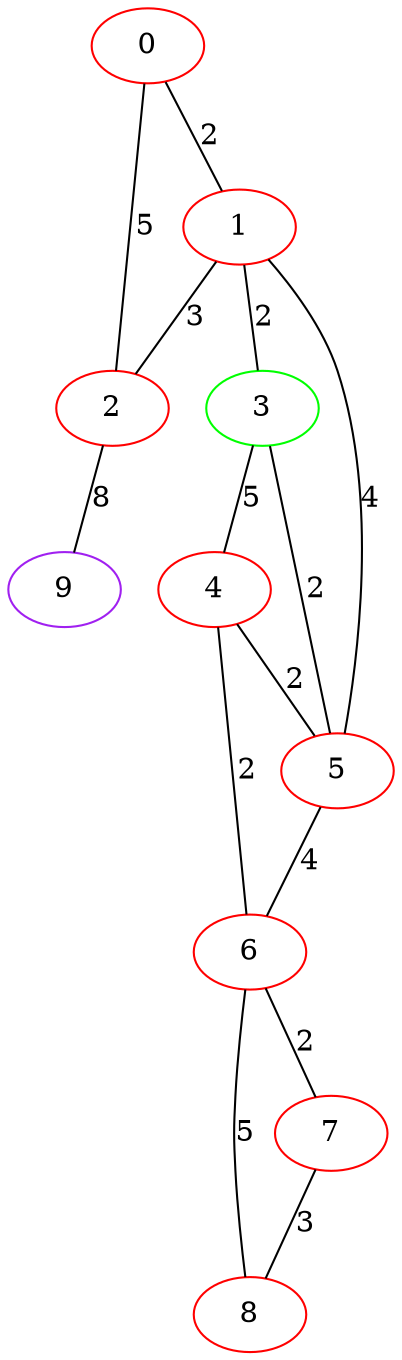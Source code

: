 graph "" {
0 [color=red, weight=1];
1 [color=red, weight=1];
2 [color=red, weight=1];
3 [color=green, weight=2];
4 [color=red, weight=1];
5 [color=red, weight=1];
6 [color=red, weight=1];
7 [color=red, weight=1];
8 [color=red, weight=1];
9 [color=purple, weight=4];
0 -- 1  [key=0, label=2];
0 -- 2  [key=0, label=5];
1 -- 2  [key=0, label=3];
1 -- 3  [key=0, label=2];
1 -- 5  [key=0, label=4];
2 -- 9  [key=0, label=8];
3 -- 4  [key=0, label=5];
3 -- 5  [key=0, label=2];
4 -- 5  [key=0, label=2];
4 -- 6  [key=0, label=2];
5 -- 6  [key=0, label=4];
6 -- 8  [key=0, label=5];
6 -- 7  [key=0, label=2];
7 -- 8  [key=0, label=3];
}
